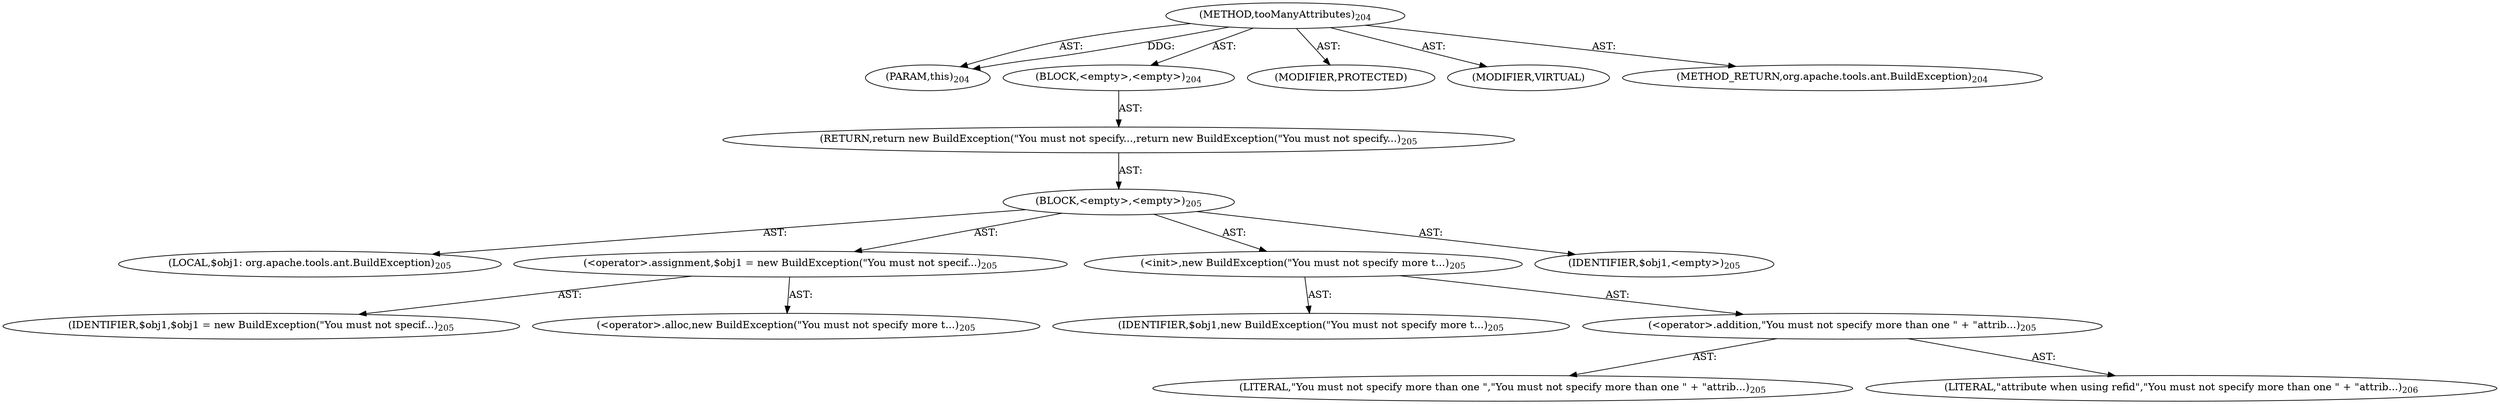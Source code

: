 digraph "tooManyAttributes" {  
"111669149702" [label = <(METHOD,tooManyAttributes)<SUB>204</SUB>> ]
"115964117007" [label = <(PARAM,this)<SUB>204</SUB>> ]
"25769803790" [label = <(BLOCK,&lt;empty&gt;,&lt;empty&gt;)<SUB>204</SUB>> ]
"146028888068" [label = <(RETURN,return new BuildException(&quot;You must not specify...,return new BuildException(&quot;You must not specify...)<SUB>205</SUB>> ]
"25769803791" [label = <(BLOCK,&lt;empty&gt;,&lt;empty&gt;)<SUB>205</SUB>> ]
"94489280517" [label = <(LOCAL,$obj1: org.apache.tools.ant.BuildException)<SUB>205</SUB>> ]
"30064771122" [label = <(&lt;operator&gt;.assignment,$obj1 = new BuildException(&quot;You must not specif...)<SUB>205</SUB>> ]
"68719476785" [label = <(IDENTIFIER,$obj1,$obj1 = new BuildException(&quot;You must not specif...)<SUB>205</SUB>> ]
"30064771123" [label = <(&lt;operator&gt;.alloc,new BuildException(&quot;You must not specify more t...)<SUB>205</SUB>> ]
"30064771124" [label = <(&lt;init&gt;,new BuildException(&quot;You must not specify more t...)<SUB>205</SUB>> ]
"68719476786" [label = <(IDENTIFIER,$obj1,new BuildException(&quot;You must not specify more t...)<SUB>205</SUB>> ]
"30064771125" [label = <(&lt;operator&gt;.addition,&quot;You must not specify more than one &quot; + &quot;attrib...)<SUB>205</SUB>> ]
"90194313220" [label = <(LITERAL,&quot;You must not specify more than one &quot;,&quot;You must not specify more than one &quot; + &quot;attrib...)<SUB>205</SUB>> ]
"90194313221" [label = <(LITERAL,&quot;attribute when using refid&quot;,&quot;You must not specify more than one &quot; + &quot;attrib...)<SUB>206</SUB>> ]
"68719476787" [label = <(IDENTIFIER,$obj1,&lt;empty&gt;)<SUB>205</SUB>> ]
"133143986191" [label = <(MODIFIER,PROTECTED)> ]
"133143986192" [label = <(MODIFIER,VIRTUAL)> ]
"128849018886" [label = <(METHOD_RETURN,org.apache.tools.ant.BuildException)<SUB>204</SUB>> ]
  "111669149702" -> "115964117007"  [ label = "AST: "] 
  "111669149702" -> "25769803790"  [ label = "AST: "] 
  "111669149702" -> "133143986191"  [ label = "AST: "] 
  "111669149702" -> "133143986192"  [ label = "AST: "] 
  "111669149702" -> "128849018886"  [ label = "AST: "] 
  "25769803790" -> "146028888068"  [ label = "AST: "] 
  "146028888068" -> "25769803791"  [ label = "AST: "] 
  "25769803791" -> "94489280517"  [ label = "AST: "] 
  "25769803791" -> "30064771122"  [ label = "AST: "] 
  "25769803791" -> "30064771124"  [ label = "AST: "] 
  "25769803791" -> "68719476787"  [ label = "AST: "] 
  "30064771122" -> "68719476785"  [ label = "AST: "] 
  "30064771122" -> "30064771123"  [ label = "AST: "] 
  "30064771124" -> "68719476786"  [ label = "AST: "] 
  "30064771124" -> "30064771125"  [ label = "AST: "] 
  "30064771125" -> "90194313220"  [ label = "AST: "] 
  "30064771125" -> "90194313221"  [ label = "AST: "] 
  "111669149702" -> "115964117007"  [ label = "DDG: "] 
}

